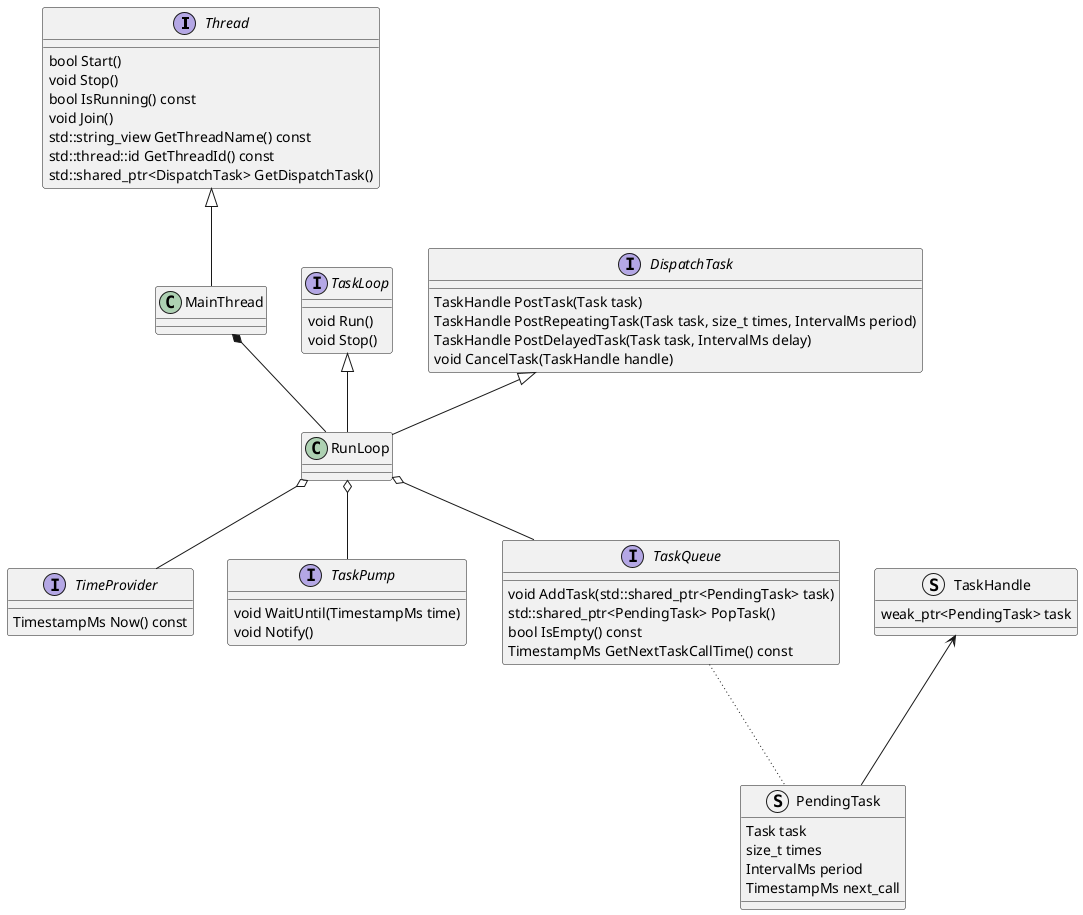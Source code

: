 @startuml

interface Thread {
    bool Start()
    void Stop()
    bool IsRunning() const
    void Join()
    std::string_view GetThreadName() const
    std::thread::id GetThreadId() const
    std::shared_ptr<DispatchTask> GetDispatchTask()
}

interface TimeProvider {
    TimestampMs Now() const
}

interface TaskLoop {
    void Run()
    void Stop()
}

interface TaskPump {
    void WaitUntil(TimestampMs time)
    void Notify()
}

struct TaskHandle {
    weak_ptr<PendingTask> task
}

struct PendingTask {
    Task task
    size_t times
    IntervalMs period
    TimestampMs next_call
}

interface DispatchTask {
    TaskHandle PostTask(Task task)
    TaskHandle PostRepeatingTask(Task task, size_t times, IntervalMs period)
    TaskHandle PostDelayedTask(Task task, IntervalMs delay)
    void CancelTask(TaskHandle handle)
}

interface TaskQueue {
    void AddTask(std::shared_ptr<PendingTask> task)
    std::shared_ptr<PendingTask> PopTask()
    bool IsEmpty() const
    TimestampMs GetNextTaskCallTime() const
}

TaskLoop <|-- RunLoop
DispatchTask <|-- RunLoop
RunLoop o-- TaskQueue
RunLoop o-- TaskPump
RunLoop o-- TimeProvider
TaskQueue -[dotted]-- PendingTask
TaskHandle <--- PendingTask
Thread <|-- MainThread
MainThread *-- RunLoop
@enduml